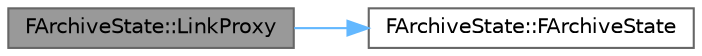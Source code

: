 digraph "FArchiveState::LinkProxy"
{
 // INTERACTIVE_SVG=YES
 // LATEX_PDF_SIZE
  bgcolor="transparent";
  edge [fontname=Helvetica,fontsize=10,labelfontname=Helvetica,labelfontsize=10];
  node [fontname=Helvetica,fontsize=10,shape=box,height=0.2,width=0.4];
  rankdir="LR";
  Node1 [id="Node000001",label="FArchiveState::LinkProxy",height=0.2,width=0.4,color="gray40", fillcolor="grey60", style="filled", fontcolor="black",tooltip=" "];
  Node1 -> Node2 [id="edge1_Node000001_Node000002",color="steelblue1",style="solid",tooltip=" "];
  Node2 [id="Node000002",label="FArchiveState::FArchiveState",height=0.2,width=0.4,color="grey40", fillcolor="white", style="filled",URL="$d8/dea/structFArchiveState.html#a7af1279236a6b442faba05a1a47c5d4f",tooltip=" "];
}
